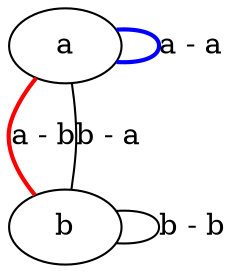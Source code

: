 graph {
    a -- b[label="a - b", color="red", penwidth="2.0"];
    a -- a[label="a - a", color="blue", penwidth="2.0"];
    b -- b[label="b - b"];
    a -- b[label="b - a"];
}
